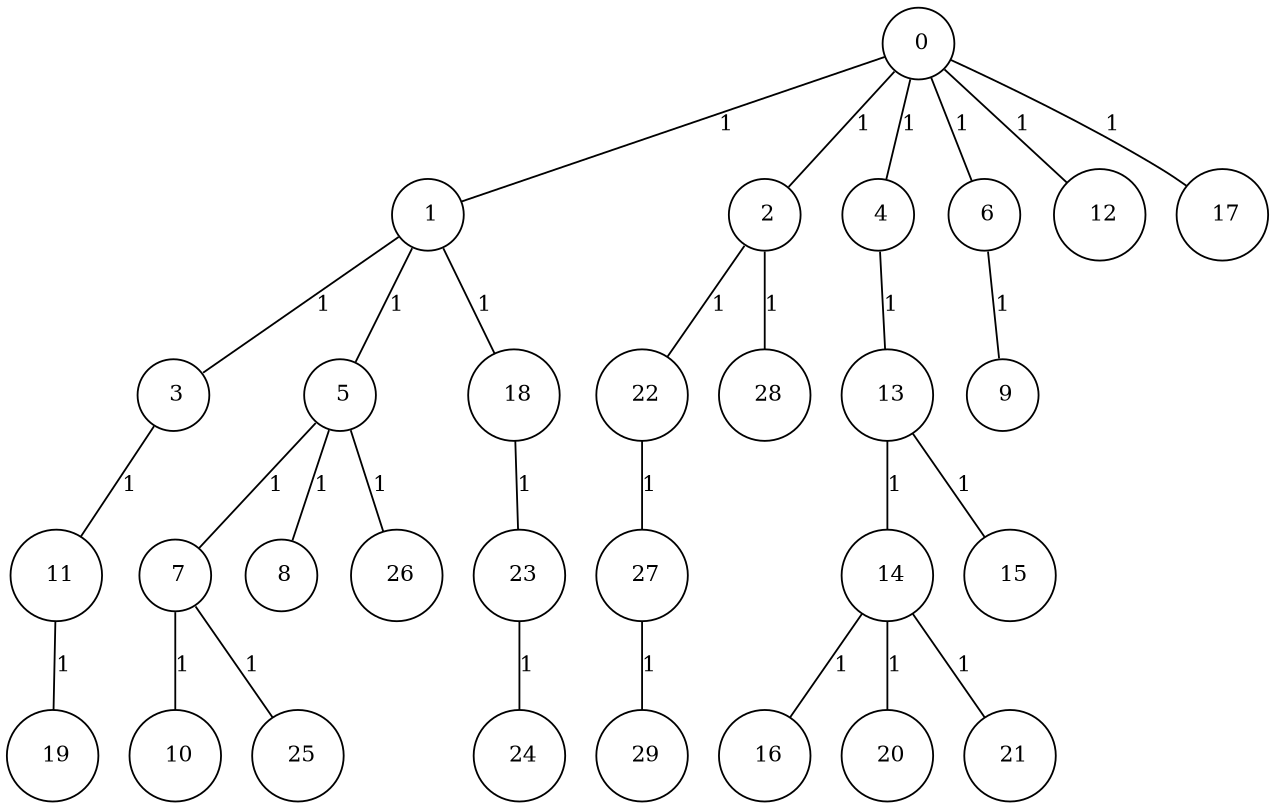 graph G {
size="8.5,11;"
ratio = "expand;"
fixedsize="true;"
overlap="scale;"
node[shape=circle,width=.12,hight=.12,fontsize=12]
edge[fontsize=12]

0[label=" 0" color=black, pos="0.85287974,2.8554188!"];
1[label=" 1" color=black, pos="1.021094,0.69208215!"];
2[label=" 2" color=black, pos="2.4247196,2.2150334!"];
3[label=" 3" color=black, pos="0.73281826,2.3211715!"];
4[label=" 4" color=black, pos="2.6996031,2.4866484!"];
5[label=" 5" color=black, pos="2.3175476,0.83209501!"];
6[label=" 6" color=black, pos="0.50339356,0.079280548!"];
7[label=" 7" color=black, pos="0.75297067,0.92860295!"];
8[label=" 8" color=black, pos="2.5694236,0.0882007!"];
9[label=" 9" color=black, pos="1.3459627,1.3488814!"];
10[label=" 10" color=black, pos="0.84322968,2.9397914!"];
11[label=" 11" color=black, pos="2.5134909,2.5453557!"];
12[label=" 12" color=black, pos="1.2520527,1.4778865!"];
13[label=" 13" color=black, pos="1.1335115,1.7804068!"];
14[label=" 14" color=black, pos="1.2058092,0.85912983!"];
15[label=" 15" color=black, pos="1.9720586,2.5646303!"];
16[label=" 16" color=black, pos="2.5717546,0.13199976!"];
17[label=" 17" color=black, pos="1.4331138,0.68839949!"];
18[label=" 18" color=black, pos="1.0447959,0.85239147!"];
19[label=" 19" color=black, pos="1.8891539,1.7713808!"];
20[label=" 20" color=black, pos="2.4297513,2.7108069!"];
21[label=" 21" color=black, pos="1.5592489,0.20016792!"];
22[label=" 22" color=black, pos="1.3509011,2.723838!"];
23[label=" 23" color=black, pos="0.84703052,2.8644418!"];
24[label=" 24" color=black, pos="1.9412993,2.3365023!"];
25[label=" 25" color=black, pos="2.4773227,2.6507566!"];
26[label=" 26" color=black, pos="0.65309271,2.0804055!"];
27[label=" 27" color=black, pos="0.90089529,1.6834532!"];
28[label=" 28" color=black, pos="1.1010536,0.89390939!"];
29[label=" 29" color=black, pos="0.88547386,1.4253606!"];
0--1[label="1"]
0--2[label="1"]
0--4[label="1"]
0--6[label="1"]
0--12[label="1"]
0--17[label="1"]
1--3[label="1"]
1--5[label="1"]
1--18[label="1"]
2--22[label="1"]
2--28[label="1"]
3--11[label="1"]
4--13[label="1"]
5--7[label="1"]
5--8[label="1"]
5--26[label="1"]
6--9[label="1"]
7--10[label="1"]
7--25[label="1"]
11--19[label="1"]
13--14[label="1"]
13--15[label="1"]
14--16[label="1"]
14--20[label="1"]
14--21[label="1"]
18--23[label="1"]
22--27[label="1"]
23--24[label="1"]
27--29[label="1"]

}
